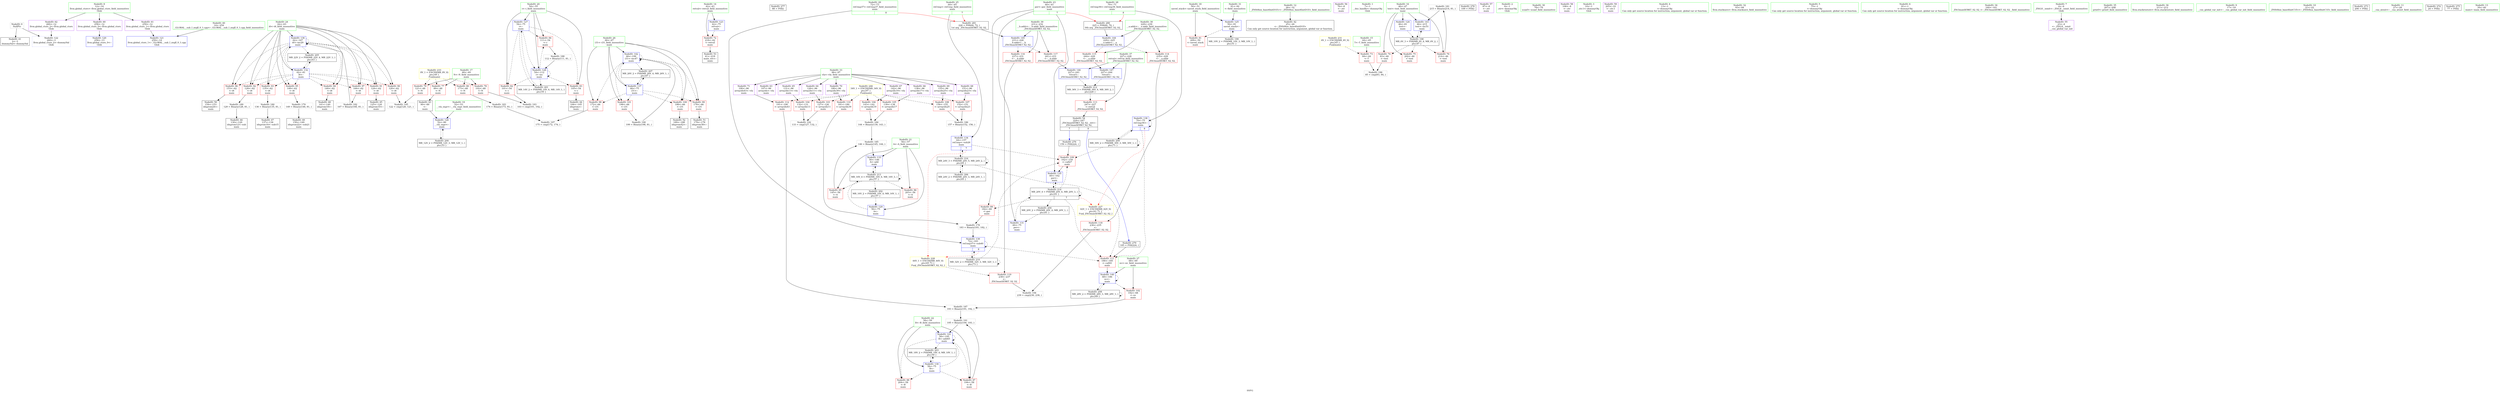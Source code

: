 digraph "SVFG" {
	label="SVFG";

	Node0x55f8cd5cf7f0 [shape=record,color=grey,label="{NodeID: 0\nNullPtr}"];
	Node0x55f8cd5cf7f0 -> Node0x55f8cd5f0d40[style=solid];
	Node0x55f8cd5cf7f0 -> Node0x55f8cd5f70a0[style=solid];
	Node0x55f8cd5fa4e0 [shape=record,color=grey,label="{NodeID: 180\n136 = Binary(135, 81, )\n}"];
	Node0x55f8cd5fa4e0 -> Node0x55f8cd5f1280[style=solid];
	Node0x55f8cd5f1420 [shape=record,color=red,label="{NodeID: 97\n166\<--62\n\<--i6\nmain\n}"];
	Node0x55f8cd5f1420 -> Node0x55f8cd5fa7e0[style=solid];
	Node0x55f8cd5ef6f0 [shape=record,color=green,label="{NodeID: 14\n42\<--43\nretval\<--retval_field_insensitive\nmain\n}"];
	Node0x55f8cd5ef6f0 -> Node0x55f8cd5f3780[style=solid];
	Node0x55f8cd5ef6f0 -> Node0x55f8cd5f71a0[style=solid];
	Node0x55f8cd61d110 [shape=record,color=black,label="{NodeID: 277\n88 = PHI()\n}"];
	Node0x55f8cd5f4ec0 [shape=record,color=grey,label="{NodeID: 194\n239 = cmp(236, 238, )\n}"];
	Node0x55f8cd5f1f80 [shape=record,color=red,label="{NodeID: 111\n186\<--185\n\<--call41\nmain\n}"];
	Node0x55f8cd5f1f80 -> Node0x55f8cd5f7f70[style=solid];
	Node0x55f8cd5f0190 [shape=record,color=green,label="{NodeID: 28\n70\<--71\nref.tmp36\<--ref.tmp36_field_insensitive\nmain\n|{|<s1>8}}"];
	Node0x55f8cd5f0190 -> Node0x55f8cd5f7dd0[style=solid];
	Node0x55f8cd5f0190:s1 -> Node0x55f8cd61d410[style=solid,color=red];
	Node0x55f8cd606d50 [shape=record,color=black,label="{NodeID: 208\nMR_28V_2 = PHI(MR_28V_3, MR_28V_1, )\npts\{69 \}\n}"];
	Node0x55f8cd606d50 -> Node0x55f8cd5f7f70[style=dashed];
	Node0x55f8cd606d50 -> Node0x55f8cd606d50[style=dashed];
	Node0x55f8cd5f7340 [shape=record,color=blue,label="{NodeID: 125\n50\<--91\nsaved_stack\<--\nmain\n}"];
	Node0x55f8cd5f7340 -> Node0x55f8cd5f3ed0[style=dashed];
	Node0x55f8cd5f7340 -> Node0x55f8cd604050[style=dashed];
	Node0x55f8cd5f0e40 [shape=record,color=black,label="{NodeID: 42\n25\<--26\n\<--_ZNSt8ios_base4InitD1Ev\nCan only get source location for instruction, argument, global var or function.}"];
	Node0x55f8cd5f7ea0 [shape=record,color=blue,label="{NodeID: 139\n72\<--183\nref.tmp37\<--sub40\nmain\n|{|<s3>8}}"];
	Node0x55f8cd5f7ea0 -> Node0x55f8cd5f1f80[style=dashed];
	Node0x55f8cd5f7ea0 -> Node0x55f8cd5f7ea0[style=dashed];
	Node0x55f8cd5f7ea0 -> Node0x55f8cd607750[style=dashed];
	Node0x55f8cd5f7ea0:s3 -> Node0x55f8cd60d330[style=dashed,color=red];
	Node0x55f8cd5f29f0 [shape=record,color=purple,label="{NodeID: 56\n76\<--8\n\<--.str\nmain\n}"];
	Node0x55f8cd5f35e0 [shape=record,color=purple,label="{NodeID: 70\n180\<--96\narrayidx39\<--vla\nmain\n}"];
	Node0x55f8cd5f35e0 -> Node0x55f8cd5f1eb0[style=solid];
	Node0x55f8cd5f4140 [shape=record,color=red,label="{NodeID: 84\n111\<--54\n\<--i\nmain\n}"];
	Node0x55f8cd5f4140 -> Node0x55f8cd5fb0e0[style=solid];
	Node0x55f8cd5de6f0 [shape=record,color=green,label="{NodeID: 1\n7\<--1\n__dso_handle\<--dummyObj\nGlob }"];
	Node0x55f8cd5fa660 [shape=record,color=grey,label="{NodeID: 181\n215 = Binary(214, 81, )\n}"];
	Node0x55f8cd5fa660 -> Node0x55f8cd5f81e0[style=solid];
	Node0x55f8cd5f14f0 [shape=record,color=red,label="{NodeID: 98\n172\<--66\n\<--i31\nmain\n}"];
	Node0x55f8cd5f14f0 -> Node0x55f8cd5f5340[style=solid];
	Node0x55f8cd5ef780 [shape=record,color=green,label="{NodeID: 15\n44\<--45\nT\<--T_field_insensitive\nmain\n}"];
	Node0x55f8cd5ef780 -> Node0x55f8cd5f3850[style=solid];
	Node0x55f8cd61d1e0 [shape=record,color=black,label="{NodeID: 278\n109 = PHI()\n}"];
	Node0x55f8cd5f5040 [shape=record,color=grey,label="{NodeID: 195\n122 = cmp(120, 121, )\n}"];
	Node0x55f8cd5f2050 [shape=record,color=red,label="{NodeID: 112\n191\<--190\n\<--arrayidx43\nmain\n}"];
	Node0x55f8cd5f2050 -> Node0x55f8cd5faf60[style=solid];
	Node0x55f8cd5f0260 [shape=record,color=green,label="{NodeID: 29\n72\<--73\nref.tmp37\<--ref.tmp37_field_insensitive\nmain\n|{|<s1>8}}"];
	Node0x55f8cd5f0260 -> Node0x55f8cd5f7ea0[style=solid];
	Node0x55f8cd5f0260:s1 -> Node0x55f8cd61d620[style=solid,color=red];
	Node0x55f8cd607250 [shape=record,color=black,label="{NodeID: 209\nMR_30V_2 = PHI(MR_30V_3, MR_30V_1, )\npts\{71 \}\n}"];
	Node0x55f8cd607250 -> Node0x55f8cd5f1de0[style=dashed];
	Node0x55f8cd607250 -> Node0x55f8cd5f7dd0[style=dashed];
	Node0x55f8cd607250 -> Node0x55f8cd607250[style=dashed];
	Node0x55f8cd5f7410 [shape=record,color=blue,label="{NodeID: 126\n52\<--90\n__vla_expr\<--\nmain\n}"];
	Node0x55f8cd5f7410 -> Node0x55f8cd604550[style=dashed];
	Node0x55f8cd5f0f40 [shape=record,color=black,label="{NodeID: 43\n90\<--89\n\<--\nmain\n}"];
	Node0x55f8cd5f0f40 -> Node0x55f8cd5f7410[style=solid];
	Node0x55f8cd5f7f70 [shape=record,color=blue,label="{NodeID: 140\n68\<--186\nnv\<--\nmain\n}"];
	Node0x55f8cd5f7f70 -> Node0x55f8cd5f1830[style=dashed];
	Node0x55f8cd5f7f70 -> Node0x55f8cd5f7f70[style=dashed];
	Node0x55f8cd5f7f70 -> Node0x55f8cd606d50[style=dashed];
	Node0x55f8cd5f2ac0 [shape=record,color=purple,label="{NodeID: 57\n87\<--8\n\<--.str\nmain\n}"];
	Node0x55f8cd5f36b0 [shape=record,color=purple,label="{NodeID: 71\n190\<--96\narrayidx43\<--vla\nmain\n}"];
	Node0x55f8cd5f36b0 -> Node0x55f8cd5f2050[style=solid];
	Node0x55f8cd5f4210 [shape=record,color=red,label="{NodeID: 85\n145\<--56\n\<--A\nmain\n}"];
	Node0x55f8cd5f4210 -> Node0x55f8cd5fac60[style=solid];
	Node0x55f8cd5de780 [shape=record,color=green,label="{NodeID: 2\n8\<--1\n.str\<--dummyObj\nGlob }"];
	Node0x55f8cd5fa7e0 [shape=record,color=grey,label="{NodeID: 182\n167 = Binary(166, 81, )\n}"];
	Node0x55f8cd5fa7e0 -> Node0x55f8cd5f7c30[style=solid];
	Node0x55f8cd5f15c0 [shape=record,color=red,label="{NodeID: 99\n178\<--66\n\<--i31\nmain\n}"];
	Node0x55f8cd5f15c0 -> Node0x55f8cd5f25e0[style=solid];
	Node0x55f8cd5ef810 [shape=record,color=green,label="{NodeID: 16\n46\<--47\ntest\<--test_field_insensitive\nmain\n}"];
	Node0x55f8cd5ef810 -> Node0x55f8cd5f3920[style=solid];
	Node0x55f8cd5ef810 -> Node0x55f8cd5f39f0[style=solid];
	Node0x55f8cd5ef810 -> Node0x55f8cd5f3ac0[style=solid];
	Node0x55f8cd5ef810 -> Node0x55f8cd5f7270[style=solid];
	Node0x55f8cd5ef810 -> Node0x55f8cd5f81e0[style=solid];
	Node0x55f8cd61d2b0 [shape=record,color=black,label="{NodeID: 279\n185 = PHI(224, )\n}"];
	Node0x55f8cd61d2b0 -> Node0x55f8cd5f1f80[style=solid];
	Node0x55f8cd5f51c0 [shape=record,color=grey,label="{NodeID: 196\n85 = cmp(83, 84, )\n}"];
	Node0x55f8cd5f2120 [shape=record,color=red,label="{NodeID: 113\n247\<--227\n\<--retval\n_ZSt3maxIiERKT_S2_S2_\n}"];
	Node0x55f8cd5f2120 -> Node0x55f8cd5f2850[style=solid];
	Node0x55f8cd5f0330 [shape=record,color=green,label="{NodeID: 30\n78\<--79\nscanf\<--scanf_field_insensitive\n}"];
	Node0x55f8cd607750 [shape=record,color=black,label="{NodeID: 210\nMR_32V_2 = PHI(MR_32V_3, MR_32V_1, )\npts\{73 \}\n}"];
	Node0x55f8cd607750 -> Node0x55f8cd5f1de0[style=dashed];
	Node0x55f8cd607750 -> Node0x55f8cd5f7ea0[style=dashed];
	Node0x55f8cd607750 -> Node0x55f8cd607750[style=dashed];
	Node0x55f8cd5f74e0 [shape=record,color=blue,label="{NodeID: 127\n54\<--75\ni\<--\nmain\n}"];
	Node0x55f8cd5f74e0 -> Node0x55f8cd5f3fa0[style=dashed];
	Node0x55f8cd5f74e0 -> Node0x55f8cd5f4070[style=dashed];
	Node0x55f8cd5f74e0 -> Node0x55f8cd5f4140[style=dashed];
	Node0x55f8cd5f74e0 -> Node0x55f8cd5f75b0[style=dashed];
	Node0x55f8cd5f74e0 -> Node0x55f8cd604a50[style=dashed];
	Node0x55f8cd5f1010 [shape=record,color=black,label="{NodeID: 44\n106\<--105\nidxprom\<--\nmain\n}"];
	Node0x55f8cd5f8040 [shape=record,color=blue,label="{NodeID: 141\n58\<--195\nB\<--add45\nmain\n}"];
	Node0x55f8cd5f8040 -> Node0x55f8cd5f43b0[style=dashed];
	Node0x55f8cd5f8040 -> Node0x55f8cd5f4480[style=dashed];
	Node0x55f8cd5f8040 -> Node0x55f8cd5f8040[style=dashed];
	Node0x55f8cd5f8040 -> Node0x55f8cd605450[style=dashed];
	Node0x55f8cd5f2b90 [shape=record,color=purple,label="{NodeID: 58\n108\<--8\n\<--.str\nmain\n}"];
	Node0x55f8cd5f3780 [shape=record,color=red,label="{NodeID: 72\n218\<--42\n\<--retval\nmain\n}"];
	Node0x55f8cd5f3780 -> Node0x55f8cd5f2780[style=solid];
	Node0x55f8cd5f42e0 [shape=record,color=red,label="{NodeID: 86\n203\<--56\n\<--A\nmain\n}"];
	Node0x55f8cd5de810 [shape=record,color=green,label="{NodeID: 3\n10\<--1\n.str.1\<--dummyObj\nGlob }"];
	Node0x55f8cd5fa960 [shape=record,color=grey,label="{NodeID: 183\n174 = Binary(173, 81, )\n}"];
	Node0x55f8cd5fa960 -> Node0x55f8cd5f5340[style=solid];
	Node0x55f8cd5f1690 [shape=record,color=red,label="{NodeID: 100\n188\<--66\n\<--i31\nmain\n}"];
	Node0x55f8cd5f1690 -> Node0x55f8cd5f26b0[style=solid];
	Node0x55f8cd5ef8a0 [shape=record,color=green,label="{NodeID: 17\n48\<--49\nN\<--N_field_insensitive\nmain\n}"];
	Node0x55f8cd5ef8a0 -> Node0x55f8cd5f3b90[style=solid];
	Node0x55f8cd5ef8a0 -> Node0x55f8cd5f3c60[style=solid];
	Node0x55f8cd5ef8a0 -> Node0x55f8cd5f3d30[style=solid];
	Node0x55f8cd5ef8a0 -> Node0x55f8cd5f3e00[style=solid];
	Node0x55f8cd61d410 [shape=record,color=black,label="{NodeID: 280\n225 = PHI(60, 70, )\n0th arg _ZSt3maxIiERKT_S2_S2_ }"];
	Node0x55f8cd61d410 -> Node0x55f8cd5f82b0[style=solid];
	Node0x55f8cd5f5340 [shape=record,color=grey,label="{NodeID: 197\n175 = cmp(172, 174, )\n}"];
	Node0x55f8cd5f21f0 [shape=record,color=red,label="{NodeID: 114\n235\<--229\n\<--__a.addr\n_ZSt3maxIiERKT_S2_S2_\n}"];
	Node0x55f8cd5f21f0 -> Node0x55f8cd5f6d00[style=solid];
	Node0x55f8cd5f0430 [shape=record,color=green,label="{NodeID: 31\n91\<--92\n\<--field_insensitive\nmain\n}"];
	Node0x55f8cd5f0430 -> Node0x55f8cd5f7340[style=solid];
	Node0x55f8cd5f75b0 [shape=record,color=blue,label="{NodeID: 128\n54\<--112\ni\<--inc\nmain\n}"];
	Node0x55f8cd5f75b0 -> Node0x55f8cd5f3fa0[style=dashed];
	Node0x55f8cd5f75b0 -> Node0x55f8cd5f4070[style=dashed];
	Node0x55f8cd5f75b0 -> Node0x55f8cd5f4140[style=dashed];
	Node0x55f8cd5f75b0 -> Node0x55f8cd5f75b0[style=dashed];
	Node0x55f8cd5f75b0 -> Node0x55f8cd604a50[style=dashed];
	Node0x55f8cd5f10e0 [shape=record,color=black,label="{NodeID: 45\n125\<--124\nidxprom10\<--\nmain\n}"];
	Node0x55f8cd5f8110 [shape=record,color=blue,label="{NodeID: 142\n66\<--199\ni31\<--inc47\nmain\n}"];
	Node0x55f8cd5f8110 -> Node0x55f8cd5f14f0[style=dashed];
	Node0x55f8cd5f8110 -> Node0x55f8cd5f15c0[style=dashed];
	Node0x55f8cd5f8110 -> Node0x55f8cd5f1690[style=dashed];
	Node0x55f8cd5f8110 -> Node0x55f8cd5f1760[style=dashed];
	Node0x55f8cd5f8110 -> Node0x55f8cd5f8110[style=dashed];
	Node0x55f8cd5f8110 -> Node0x55f8cd606850[style=dashed];
	Node0x55f8cd5f2c60 [shape=record,color=purple,label="{NodeID: 59\n205\<--10\n\<--.str.1\nmain\n}"];
	Node0x55f8cd5f3850 [shape=record,color=red,label="{NodeID: 73\n84\<--44\n\<--T\nmain\n}"];
	Node0x55f8cd5f3850 -> Node0x55f8cd5f51c0[style=solid];
	Node0x55f8cd5f43b0 [shape=record,color=red,label="{NodeID: 87\n194\<--58\n\<--B\nmain\n}"];
	Node0x55f8cd5f43b0 -> Node0x55f8cd5fb560[style=solid];
	Node0x55f8cd5df0a0 [shape=record,color=green,label="{NodeID: 4\n13\<--1\n\<--dummyObj\nCan only get source location for instruction, argument, global var or function.}"];
	Node0x55f8cd5faae0 [shape=record,color=grey,label="{NodeID: 184\n144 = Binary(139, 143, )\n}"];
	Node0x55f8cd5faae0 -> Node0x55f8cd5fac60[style=solid];
	Node0x55f8cd5f1760 [shape=record,color=red,label="{NodeID: 101\n198\<--66\n\<--i31\nmain\n}"];
	Node0x55f8cd5f1760 -> Node0x55f8cd5fb3e0[style=solid];
	Node0x55f8cd5ef970 [shape=record,color=green,label="{NodeID: 18\n50\<--51\nsaved_stack\<--saved_stack_field_insensitive\nmain\n}"];
	Node0x55f8cd5ef970 -> Node0x55f8cd5f3ed0[style=solid];
	Node0x55f8cd5ef970 -> Node0x55f8cd5f7340[style=solid];
	Node0x55f8cd61d620 [shape=record,color=black,label="{NodeID: 281\n226 = PHI(64, 72, )\n1st arg _ZSt3maxIiERKT_S2_S2_ }"];
	Node0x55f8cd61d620 -> Node0x55f8cd5f8380[style=solid];
	Node0x55f8cd603b50 [shape=record,color=black,label="{NodeID: 198\nMR_6V_3 = PHI(MR_6V_4, MR_6V_2, )\npts\{47 \}\n}"];
	Node0x55f8cd603b50 -> Node0x55f8cd5f3920[style=dashed];
	Node0x55f8cd603b50 -> Node0x55f8cd5f39f0[style=dashed];
	Node0x55f8cd603b50 -> Node0x55f8cd5f3ac0[style=dashed];
	Node0x55f8cd603b50 -> Node0x55f8cd5f81e0[style=dashed];
	Node0x55f8cd5f22c0 [shape=record,color=red,label="{NodeID: 115\n244\<--229\n\<--__a.addr\n_ZSt3maxIiERKT_S2_S2_\n}"];
	Node0x55f8cd5f22c0 -> Node0x55f8cd5f8520[style=solid];
	Node0x55f8cd5f0500 [shape=record,color=green,label="{NodeID: 32\n93\<--94\nllvm.stacksave\<--llvm.stacksave_field_insensitive\n}"];
	Node0x55f8cd608150 [shape=record,color=black,label="{NodeID: 212\nMR_36V_3 = PHI(MR_36V_4, MR_36V_2, )\npts\{228 \}\n}"];
	Node0x55f8cd608150 -> Node0x55f8cd5f2120[style=dashed];
	Node0x55f8cd5f7680 [shape=record,color=blue,label="{NodeID: 129\n56\<--75\nA\<--\nmain\n}"];
	Node0x55f8cd5f7680 -> Node0x55f8cd608650[style=dashed];
	Node0x55f8cd5f11b0 [shape=record,color=black,label="{NodeID: 46\n130\<--129\nidxprom12\<--sub\nmain\n}"];
	Node0x55f8cd5f81e0 [shape=record,color=blue,label="{NodeID: 143\n46\<--215\ntest\<--inc51\nmain\n}"];
	Node0x55f8cd5f81e0 -> Node0x55f8cd603b50[style=dashed];
	Node0x55f8cd5f2d30 [shape=record,color=purple,label="{NodeID: 60\n258\<--12\nllvm.global_ctors_0\<--llvm.global_ctors\nGlob }"];
	Node0x55f8cd5f2d30 -> Node0x55f8cd5f6ea0[style=solid];
	Node0x55f8cd5f3920 [shape=record,color=red,label="{NodeID: 74\n83\<--46\n\<--test\nmain\n}"];
	Node0x55f8cd5f3920 -> Node0x55f8cd5f51c0[style=solid];
	Node0x55f8cd5f4480 [shape=record,color=red,label="{NodeID: 88\n204\<--58\n\<--B\nmain\n}"];
	Node0x55f8cd5df130 [shape=record,color=green,label="{NodeID: 5\n75\<--1\n\<--dummyObj\nCan only get source location for instruction, argument, global var or function.}"];
	Node0x55f8cd5fac60 [shape=record,color=grey,label="{NodeID: 185\n146 = Binary(145, 144, )\n}"];
	Node0x55f8cd5fac60 -> Node0x55f8cd5f79c0[style=solid];
	Node0x55f8cd5f1830 [shape=record,color=red,label="{NodeID: 102\n192\<--68\n\<--nv\nmain\n}"];
	Node0x55f8cd5f1830 -> Node0x55f8cd5faf60[style=solid];
	Node0x55f8cd5efa40 [shape=record,color=green,label="{NodeID: 19\n52\<--53\n__vla_expr\<--__vla_expr_field_insensitive\nmain\n}"];
	Node0x55f8cd5efa40 -> Node0x55f8cd5f7410[style=solid];
	Node0x55f8cd604050 [shape=record,color=black,label="{NodeID: 199\nMR_10V_2 = PHI(MR_10V_3, MR_10V_1, )\npts\{51 \}\n}"];
	Node0x55f8cd604050 -> Node0x55f8cd5f7340[style=dashed];
	Node0x55f8cd5f6b60 [shape=record,color=red,label="{NodeID: 116\n237\<--231\n\<--__b.addr\n_ZSt3maxIiERKT_S2_S2_\n}"];
	Node0x55f8cd5f6b60 -> Node0x55f8cd5f6dd0[style=solid];
	Node0x55f8cd5f0600 [shape=record,color=green,label="{NodeID: 33\n96\<--97\nvla\<--vla_field_insensitive\nmain\n}"];
	Node0x55f8cd5f0600 -> Node0x55f8cd5f3030[style=solid];
	Node0x55f8cd5f0600 -> Node0x55f8cd5f3100[style=solid];
	Node0x55f8cd5f0600 -> Node0x55f8cd5f31d0[style=solid];
	Node0x55f8cd5f0600 -> Node0x55f8cd5f32a0[style=solid];
	Node0x55f8cd5f0600 -> Node0x55f8cd5f3370[style=solid];
	Node0x55f8cd5f0600 -> Node0x55f8cd5f3440[style=solid];
	Node0x55f8cd5f0600 -> Node0x55f8cd5f3510[style=solid];
	Node0x55f8cd5f0600 -> Node0x55f8cd5f35e0[style=solid];
	Node0x55f8cd5f0600 -> Node0x55f8cd5f36b0[style=solid];
	Node0x55f8cd608650 [shape=record,color=black,label="{NodeID: 213\nMR_16V_4 = PHI(MR_16V_6, MR_16V_3, )\npts\{57 \}\n}"];
	Node0x55f8cd608650 -> Node0x55f8cd5f4210[style=dashed];
	Node0x55f8cd608650 -> Node0x55f8cd5f42e0[style=dashed];
	Node0x55f8cd608650 -> Node0x55f8cd5f79c0[style=dashed];
	Node0x55f8cd608650 -> Node0x55f8cd604f50[style=dashed];
	Node0x55f8cd608650 -> Node0x55f8cd608650[style=dashed];
	Node0x55f8cd5f7750 [shape=record,color=blue,label="{NodeID: 130\n58\<--75\nB\<--\nmain\n}"];
	Node0x55f8cd5f7750 -> Node0x55f8cd5f43b0[style=dashed];
	Node0x55f8cd5f7750 -> Node0x55f8cd5f4480[style=dashed];
	Node0x55f8cd5f7750 -> Node0x55f8cd5f8040[style=dashed];
	Node0x55f8cd5f7750 -> Node0x55f8cd605450[style=dashed];
	Node0x55f8cd5f1280 [shape=record,color=black,label="{NodeID: 47\n137\<--136\nidxprom16\<--sub15\nmain\n}"];
	Node0x55f8cd60d250 [shape=record,color=yellow,style=double,label="{NodeID: 227\n42V_1 = ENCHI(MR_42V_0)\npts\{61 71 \}\nFun[_ZSt3maxIiERKT_S2_S2_]}"];
	Node0x55f8cd60d250 -> Node0x55f8cd5f6d00[style=dashed];
	Node0x55f8cd5f82b0 [shape=record,color=blue,label="{NodeID: 144\n229\<--225\n__a.addr\<--__a\n_ZSt3maxIiERKT_S2_S2_\n}"];
	Node0x55f8cd5f82b0 -> Node0x55f8cd5f21f0[style=dashed];
	Node0x55f8cd5f82b0 -> Node0x55f8cd5f22c0[style=dashed];
	Node0x55f8cd5f2e30 [shape=record,color=purple,label="{NodeID: 61\n259\<--12\nllvm.global_ctors_1\<--llvm.global_ctors\nGlob }"];
	Node0x55f8cd5f2e30 -> Node0x55f8cd5f6fa0[style=solid];
	Node0x55f8cd5f39f0 [shape=record,color=red,label="{NodeID: 75\n202\<--46\n\<--test\nmain\n}"];
	Node0x55f8cd5f4550 [shape=record,color=red,label="{NodeID: 89\n182\<--60\n\<--per\nmain\n}"];
	Node0x55f8cd5f4550 -> Node0x55f8cd5fa1e0[style=solid];
	Node0x55f8cd5df1c0 [shape=record,color=green,label="{NodeID: 6\n81\<--1\n\<--dummyObj\nCan only get source location for instruction, argument, global var or function.}"];
	Node0x55f8cd5fade0 [shape=record,color=grey,label="{NodeID: 186\n157 = Binary(152, 156, )\n}"];
	Node0x55f8cd5fade0 -> Node0x55f8cd5f7a90[style=solid];
	Node0x55f8cd5f1900 [shape=record,color=red,label="{NodeID: 103\n127\<--126\n\<--arrayidx11\nmain\n}"];
	Node0x55f8cd5f1900 -> Node0x55f8cd5f4bc0[style=solid];
	Node0x55f8cd5efb10 [shape=record,color=green,label="{NodeID: 20\n54\<--55\ni\<--i_field_insensitive\nmain\n}"];
	Node0x55f8cd5efb10 -> Node0x55f8cd5f3fa0[style=solid];
	Node0x55f8cd5efb10 -> Node0x55f8cd5f4070[style=solid];
	Node0x55f8cd5efb10 -> Node0x55f8cd5f4140[style=solid];
	Node0x55f8cd5efb10 -> Node0x55f8cd5f74e0[style=solid];
	Node0x55f8cd5efb10 -> Node0x55f8cd5f75b0[style=solid];
	Node0x55f8cd604550 [shape=record,color=black,label="{NodeID: 200\nMR_12V_2 = PHI(MR_12V_3, MR_12V_1, )\npts\{53 \}\n}"];
	Node0x55f8cd604550 -> Node0x55f8cd5f7410[style=dashed];
	Node0x55f8cd5f6c30 [shape=record,color=red,label="{NodeID: 117\n241\<--231\n\<--__b.addr\n_ZSt3maxIiERKT_S2_S2_\n}"];
	Node0x55f8cd5f6c30 -> Node0x55f8cd5f8450[style=solid];
	Node0x55f8cd5f06d0 [shape=record,color=green,label="{NodeID: 34\n160\<--161\n_ZSt3maxIiERKT_S2_S2_\<--_ZSt3maxIiERKT_S2_S2__field_insensitive\n}"];
	Node0x55f8cd608b50 [shape=record,color=black,label="{NodeID: 214\nMR_20V_4 = PHI(MR_20V_6, MR_20V_3, )\npts\{61 \}\n|{|<s6>7}}"];
	Node0x55f8cd608b50 -> Node0x55f8cd5f4550[style=dashed];
	Node0x55f8cd608b50 -> Node0x55f8cd5f1de0[style=dashed];
	Node0x55f8cd608b50 -> Node0x55f8cd5f1f80[style=dashed];
	Node0x55f8cd608b50 -> Node0x55f8cd5f7b60[style=dashed];
	Node0x55f8cd608b50 -> Node0x55f8cd605950[style=dashed];
	Node0x55f8cd608b50 -> Node0x55f8cd608b50[style=dashed];
	Node0x55f8cd608b50:s6 -> Node0x55f8cd60d250[style=dashed,color=red];
	Node0x55f8cd5f7820 [shape=record,color=blue,label="{NodeID: 131\n60\<--75\nper\<--\nmain\n}"];
	Node0x55f8cd5f7820 -> Node0x55f8cd608b50[style=dashed];
	Node0x55f8cd5f2370 [shape=record,color=black,label="{NodeID: 48\n141\<--140\nidxprom18\<--\nmain\n}"];
	Node0x55f8cd60d330 [shape=record,color=yellow,style=double,label="{NodeID: 228\n44V_1 = ENCHI(MR_44V_0)\npts\{65 73 \}\nFun[_ZSt3maxIiERKT_S2_S2_]}"];
	Node0x55f8cd60d330 -> Node0x55f8cd5f6dd0[style=dashed];
	Node0x55f8cd5f8380 [shape=record,color=blue,label="{NodeID: 145\n231\<--226\n__b.addr\<--__b\n_ZSt3maxIiERKT_S2_S2_\n}"];
	Node0x55f8cd5f8380 -> Node0x55f8cd5f6b60[style=dashed];
	Node0x55f8cd5f8380 -> Node0x55f8cd5f6c30[style=dashed];
	Node0x55f8cd5f2f30 [shape=record,color=purple,label="{NodeID: 62\n260\<--12\nllvm.global_ctors_2\<--llvm.global_ctors\nGlob }"];
	Node0x55f8cd5f2f30 -> Node0x55f8cd5f70a0[style=solid];
	Node0x55f8cd5f3ac0 [shape=record,color=red,label="{NodeID: 76\n214\<--46\n\<--test\nmain\n}"];
	Node0x55f8cd5f3ac0 -> Node0x55f8cd5fa660[style=solid];
	Node0x55f8cd5f4620 [shape=record,color=red,label="{NodeID: 90\n120\<--62\n\<--i6\nmain\n}"];
	Node0x55f8cd5f4620 -> Node0x55f8cd5f5040[style=solid];
	Node0x55f8cd5df250 [shape=record,color=green,label="{NodeID: 7\n4\<--6\n_ZStL8__ioinit\<--_ZStL8__ioinit_field_insensitive\nGlob }"];
	Node0x55f8cd5df250 -> Node0x55f8cd5f2920[style=solid];
	Node0x55f8cd5faf60 [shape=record,color=grey,label="{NodeID: 187\n193 = Binary(191, 192, )\n}"];
	Node0x55f8cd5faf60 -> Node0x55f8cd5fb560[style=solid];
	Node0x55f8cd5f19d0 [shape=record,color=red,label="{NodeID: 104\n132\<--131\n\<--arrayidx13\nmain\n}"];
	Node0x55f8cd5f19d0 -> Node0x55f8cd5f4bc0[style=solid];
	Node0x55f8cd5efbe0 [shape=record,color=green,label="{NodeID: 21\n56\<--57\nA\<--A_field_insensitive\nmain\n}"];
	Node0x55f8cd5efbe0 -> Node0x55f8cd5f4210[style=solid];
	Node0x55f8cd5efbe0 -> Node0x55f8cd5f42e0[style=solid];
	Node0x55f8cd5efbe0 -> Node0x55f8cd5f7680[style=solid];
	Node0x55f8cd5efbe0 -> Node0x55f8cd5f79c0[style=solid];
	Node0x55f8cd604a50 [shape=record,color=black,label="{NodeID: 201\nMR_14V_2 = PHI(MR_14V_4, MR_14V_1, )\npts\{55 \}\n}"];
	Node0x55f8cd604a50 -> Node0x55f8cd5f74e0[style=dashed];
	Node0x55f8cd5f6d00 [shape=record,color=red,label="{NodeID: 118\n236\<--235\n\<--\n_ZSt3maxIiERKT_S2_S2_\n}"];
	Node0x55f8cd5f6d00 -> Node0x55f8cd5f4ec0[style=solid];
	Node0x55f8cd5f07d0 [shape=record,color=green,label="{NodeID: 35\n207\<--208\nprintf\<--printf_field_insensitive\n}"];
	Node0x55f8cd5f78f0 [shape=record,color=blue,label="{NodeID: 132\n62\<--81\ni6\<--\nmain\n}"];
	Node0x55f8cd5f78f0 -> Node0x55f8cd5f4620[style=dashed];
	Node0x55f8cd5f78f0 -> Node0x55f8cd5f46f0[style=dashed];
	Node0x55f8cd5f78f0 -> Node0x55f8cd5f47c0[style=dashed];
	Node0x55f8cd5f78f0 -> Node0x55f8cd5f4890[style=dashed];
	Node0x55f8cd5f78f0 -> Node0x55f8cd5f4960[style=dashed];
	Node0x55f8cd5f78f0 -> Node0x55f8cd5f4a30[style=dashed];
	Node0x55f8cd5f78f0 -> Node0x55f8cd5f1350[style=dashed];
	Node0x55f8cd5f78f0 -> Node0x55f8cd5f1420[style=dashed];
	Node0x55f8cd5f78f0 -> Node0x55f8cd5f7c30[style=dashed];
	Node0x55f8cd5f78f0 -> Node0x55f8cd605e50[style=dashed];
	Node0x55f8cd5f2440 [shape=record,color=black,label="{NodeID: 49\n150\<--149\nidxprom22\<--sub21\nmain\n}"];
	Node0x55f8cd5f8450 [shape=record,color=blue,label="{NodeID: 146\n227\<--241\nretval\<--\n_ZSt3maxIiERKT_S2_S2_\n}"];
	Node0x55f8cd5f8450 -> Node0x55f8cd608150[style=dashed];
	Node0x55f8cd5f3030 [shape=record,color=purple,label="{NodeID: 63\n107\<--96\narrayidx\<--vla\nmain\n}"];
	Node0x55f8cd5f3b90 [shape=record,color=red,label="{NodeID: 77\n89\<--48\n\<--N\nmain\n}"];
	Node0x55f8cd5f3b90 -> Node0x55f8cd5f0f40[style=solid];
	Node0x55f8cd5f46f0 [shape=record,color=red,label="{NodeID: 91\n124\<--62\n\<--i6\nmain\n}"];
	Node0x55f8cd5f46f0 -> Node0x55f8cd5f10e0[style=solid];
	Node0x55f8cd5df2e0 [shape=record,color=green,label="{NodeID: 8\n12\<--16\nllvm.global_ctors\<--llvm.global_ctors_field_insensitive\nGlob }"];
	Node0x55f8cd5df2e0 -> Node0x55f8cd5f2d30[style=solid];
	Node0x55f8cd5df2e0 -> Node0x55f8cd5f2e30[style=solid];
	Node0x55f8cd5df2e0 -> Node0x55f8cd5f2f30[style=solid];
	Node0x55f8cd5fb0e0 [shape=record,color=grey,label="{NodeID: 188\n112 = Binary(111, 81, )\n}"];
	Node0x55f8cd5fb0e0 -> Node0x55f8cd5f75b0[style=solid];
	Node0x55f8cd5f1aa0 [shape=record,color=red,label="{NodeID: 105\n139\<--138\n\<--arrayidx17\nmain\n}"];
	Node0x55f8cd5f1aa0 -> Node0x55f8cd5faae0[style=solid];
	Node0x55f8cd5efcb0 [shape=record,color=green,label="{NodeID: 22\n58\<--59\nB\<--B_field_insensitive\nmain\n}"];
	Node0x55f8cd5efcb0 -> Node0x55f8cd5f43b0[style=solid];
	Node0x55f8cd5efcb0 -> Node0x55f8cd5f4480[style=solid];
	Node0x55f8cd5efcb0 -> Node0x55f8cd5f7750[style=solid];
	Node0x55f8cd5efcb0 -> Node0x55f8cd5f8040[style=solid];
	Node0x55f8cd604f50 [shape=record,color=black,label="{NodeID: 202\nMR_16V_2 = PHI(MR_16V_4, MR_16V_1, )\npts\{57 \}\n}"];
	Node0x55f8cd604f50 -> Node0x55f8cd5f7680[style=dashed];
	Node0x55f8cd5f6dd0 [shape=record,color=red,label="{NodeID: 119\n238\<--237\n\<--\n_ZSt3maxIiERKT_S2_S2_\n}"];
	Node0x55f8cd5f6dd0 -> Node0x55f8cd5f4ec0[style=solid];
	Node0x55f8cd5f08d0 [shape=record,color=green,label="{NodeID: 36\n211\<--212\nllvm.stackrestore\<--llvm.stackrestore_field_insensitive\n}"];
	Node0x55f8cd609550 [shape=record,color=black,label="{NodeID: 216\nMR_24V_3 = PHI(MR_24V_5, MR_24V_2, )\npts\{65 \}\n}"];
	Node0x55f8cd609550 -> Node0x55f8cd5f1f80[style=dashed];
	Node0x55f8cd609550 -> Node0x55f8cd5f7a90[style=dashed];
	Node0x55f8cd609550 -> Node0x55f8cd606350[style=dashed];
	Node0x55f8cd609550 -> Node0x55f8cd609550[style=dashed];
	Node0x55f8cd5f79c0 [shape=record,color=blue,label="{NodeID: 133\n56\<--146\nA\<--add\nmain\n}"];
	Node0x55f8cd5f79c0 -> Node0x55f8cd608650[style=dashed];
	Node0x55f8cd5f2510 [shape=record,color=black,label="{NodeID: 50\n154\<--153\nidxprom24\<--\nmain\n}"];
	Node0x55f8cd5f8520 [shape=record,color=blue,label="{NodeID: 147\n227\<--244\nretval\<--\n_ZSt3maxIiERKT_S2_S2_\n}"];
	Node0x55f8cd5f8520 -> Node0x55f8cd608150[style=dashed];
	Node0x55f8cd5f3100 [shape=record,color=purple,label="{NodeID: 64\n126\<--96\narrayidx11\<--vla\nmain\n}"];
	Node0x55f8cd5f3100 -> Node0x55f8cd5f1900[style=solid];
	Node0x55f8cd5f3c60 [shape=record,color=red,label="{NodeID: 78\n102\<--48\n\<--N\nmain\n}"];
	Node0x55f8cd5f3c60 -> Node0x55f8cd5f4d40[style=solid];
	Node0x55f8cd5f47c0 [shape=record,color=red,label="{NodeID: 92\n128\<--62\n\<--i6\nmain\n}"];
	Node0x55f8cd5f47c0 -> Node0x55f8cd5fb260[style=solid];
	Node0x55f8cd5df370 [shape=record,color=green,label="{NodeID: 9\n17\<--18\n__cxx_global_var_init\<--__cxx_global_var_init_field_insensitive\n}"];
	Node0x55f8cd5fb260 [shape=record,color=grey,label="{NodeID: 189\n129 = Binary(128, 81, )\n}"];
	Node0x55f8cd5fb260 -> Node0x55f8cd5f11b0[style=solid];
	Node0x55f8cd5f1b70 [shape=record,color=red,label="{NodeID: 106\n143\<--142\n\<--arrayidx19\nmain\n}"];
	Node0x55f8cd5f1b70 -> Node0x55f8cd5faae0[style=solid];
	Node0x55f8cd5efd80 [shape=record,color=green,label="{NodeID: 23\n60\<--61\nper\<--per_field_insensitive\nmain\n|{|<s3>7}}"];
	Node0x55f8cd5efd80 -> Node0x55f8cd5f4550[style=solid];
	Node0x55f8cd5efd80 -> Node0x55f8cd5f7820[style=solid];
	Node0x55f8cd5efd80 -> Node0x55f8cd5f7b60[style=solid];
	Node0x55f8cd5efd80:s3 -> Node0x55f8cd61d410[style=solid,color=red];
	Node0x55f8cd605450 [shape=record,color=black,label="{NodeID: 203\nMR_18V_2 = PHI(MR_18V_4, MR_18V_1, )\npts\{59 \}\n}"];
	Node0x55f8cd605450 -> Node0x55f8cd5f7750[style=dashed];
	Node0x55f8cd5f6ea0 [shape=record,color=blue,label="{NodeID: 120\n258\<--13\nllvm.global_ctors_0\<--\nGlob }"];
	Node0x55f8cd5f09d0 [shape=record,color=green,label="{NodeID: 37\n227\<--228\nretval\<--retval_field_insensitive\n_ZSt3maxIiERKT_S2_S2_\n}"];
	Node0x55f8cd5f09d0 -> Node0x55f8cd5f2120[style=solid];
	Node0x55f8cd5f09d0 -> Node0x55f8cd5f8450[style=solid];
	Node0x55f8cd5f09d0 -> Node0x55f8cd5f8520[style=solid];
	Node0x55f8cd5f7a90 [shape=record,color=blue,label="{NodeID: 134\n64\<--157\nref.tmp\<--sub26\nmain\n|{|<s2>7}}"];
	Node0x55f8cd5f7a90 -> Node0x55f8cd5f1de0[style=dashed];
	Node0x55f8cd5f7a90 -> Node0x55f8cd609550[style=dashed];
	Node0x55f8cd5f7a90:s2 -> Node0x55f8cd60d330[style=dashed,color=red];
	Node0x55f8cd5f25e0 [shape=record,color=black,label="{NodeID: 51\n179\<--178\nidxprom38\<--\nmain\n}"];
	Node0x55f8cd60d600 [shape=record,color=yellow,style=double,label="{NodeID: 231\n4V_1 = ENCHI(MR_4V_0)\npts\{45 \}\nFun[main]}"];
	Node0x55f8cd60d600 -> Node0x55f8cd5f3850[style=dashed];
	Node0x55f8cd5f31d0 [shape=record,color=purple,label="{NodeID: 65\n131\<--96\narrayidx13\<--vla\nmain\n}"];
	Node0x55f8cd5f31d0 -> Node0x55f8cd5f19d0[style=solid];
	Node0x55f8cd5f3d30 [shape=record,color=red,label="{NodeID: 79\n121\<--48\n\<--N\nmain\n}"];
	Node0x55f8cd5f3d30 -> Node0x55f8cd5f5040[style=solid];
	Node0x55f8cd5f4890 [shape=record,color=red,label="{NodeID: 93\n135\<--62\n\<--i6\nmain\n}"];
	Node0x55f8cd5f4890 -> Node0x55f8cd5fa4e0[style=solid];
	Node0x55f8cd5df400 [shape=record,color=green,label="{NodeID: 10\n21\<--22\n_ZNSt8ios_base4InitC1Ev\<--_ZNSt8ios_base4InitC1Ev_field_insensitive\n}"];
	Node0x55f8cd61caa0 [shape=record,color=black,label="{NodeID: 273\n206 = PHI()\n}"];
	Node0x55f8cd5fb3e0 [shape=record,color=grey,label="{NodeID: 190\n199 = Binary(198, 81, )\n}"];
	Node0x55f8cd5fb3e0 -> Node0x55f8cd5f8110[style=solid];
	Node0x55f8cd5f1c40 [shape=record,color=red,label="{NodeID: 107\n152\<--151\n\<--arrayidx23\nmain\n}"];
	Node0x55f8cd5f1c40 -> Node0x55f8cd5fade0[style=solid];
	Node0x55f8cd5efe50 [shape=record,color=green,label="{NodeID: 24\n62\<--63\ni6\<--i6_field_insensitive\nmain\n}"];
	Node0x55f8cd5efe50 -> Node0x55f8cd5f4620[style=solid];
	Node0x55f8cd5efe50 -> Node0x55f8cd5f46f0[style=solid];
	Node0x55f8cd5efe50 -> Node0x55f8cd5f47c0[style=solid];
	Node0x55f8cd5efe50 -> Node0x55f8cd5f4890[style=solid];
	Node0x55f8cd5efe50 -> Node0x55f8cd5f4960[style=solid];
	Node0x55f8cd5efe50 -> Node0x55f8cd5f4a30[style=solid];
	Node0x55f8cd5efe50 -> Node0x55f8cd5f1350[style=solid];
	Node0x55f8cd5efe50 -> Node0x55f8cd5f1420[style=solid];
	Node0x55f8cd5efe50 -> Node0x55f8cd5f78f0[style=solid];
	Node0x55f8cd5efe50 -> Node0x55f8cd5f7c30[style=solid];
	Node0x55f8cd605950 [shape=record,color=black,label="{NodeID: 204\nMR_20V_2 = PHI(MR_20V_4, MR_20V_1, )\npts\{61 \}\n}"];
	Node0x55f8cd605950 -> Node0x55f8cd5f7820[style=dashed];
	Node0x55f8cd5f6fa0 [shape=record,color=blue,label="{NodeID: 121\n259\<--14\nllvm.global_ctors_1\<--_GLOBAL__sub_I_zxqfl_0_1.cpp\nGlob }"];
	Node0x55f8cd5f0aa0 [shape=record,color=green,label="{NodeID: 38\n229\<--230\n__a.addr\<--__a.addr_field_insensitive\n_ZSt3maxIiERKT_S2_S2_\n}"];
	Node0x55f8cd5f0aa0 -> Node0x55f8cd5f21f0[style=solid];
	Node0x55f8cd5f0aa0 -> Node0x55f8cd5f22c0[style=solid];
	Node0x55f8cd5f0aa0 -> Node0x55f8cd5f82b0[style=solid];
	Node0x55f8cd5f7b60 [shape=record,color=blue,label="{NodeID: 135\n60\<--162\nper\<--\nmain\n}"];
	Node0x55f8cd5f7b60 -> Node0x55f8cd608b50[style=dashed];
	Node0x55f8cd5f26b0 [shape=record,color=black,label="{NodeID: 52\n189\<--188\nidxprom42\<--\nmain\n}"];
	Node0x55f8cd5f32a0 [shape=record,color=purple,label="{NodeID: 66\n138\<--96\narrayidx17\<--vla\nmain\n}"];
	Node0x55f8cd5f32a0 -> Node0x55f8cd5f1aa0[style=solid];
	Node0x55f8cd60e320 [shape=record,color=yellow,style=double,label="{NodeID: 246\n34V_1 = ENCHI(MR_34V_0)\npts\{97 \}\nFun[main]}"];
	Node0x55f8cd60e320 -> Node0x55f8cd5f1900[style=dashed];
	Node0x55f8cd60e320 -> Node0x55f8cd5f19d0[style=dashed];
	Node0x55f8cd60e320 -> Node0x55f8cd5f1aa0[style=dashed];
	Node0x55f8cd60e320 -> Node0x55f8cd5f1b70[style=dashed];
	Node0x55f8cd60e320 -> Node0x55f8cd5f1c40[style=dashed];
	Node0x55f8cd60e320 -> Node0x55f8cd5f1d10[style=dashed];
	Node0x55f8cd60e320 -> Node0x55f8cd5f1eb0[style=dashed];
	Node0x55f8cd60e320 -> Node0x55f8cd5f2050[style=dashed];
	Node0x55f8cd5f3e00 [shape=record,color=red,label="{NodeID: 80\n173\<--48\n\<--N\nmain\n}"];
	Node0x55f8cd5f3e00 -> Node0x55f8cd5fa960[style=solid];
	Node0x55f8cd5f4960 [shape=record,color=red,label="{NodeID: 94\n140\<--62\n\<--i6\nmain\n}"];
	Node0x55f8cd5f4960 -> Node0x55f8cd5f2370[style=solid];
	Node0x55f8cd5ef540 [shape=record,color=green,label="{NodeID: 11\n27\<--28\n__cxa_atexit\<--__cxa_atexit_field_insensitive\n}"];
	Node0x55f8cd61cd20 [shape=record,color=black,label="{NodeID: 274\n24 = PHI()\n}"];
	Node0x55f8cd5fb560 [shape=record,color=grey,label="{NodeID: 191\n195 = Binary(194, 193, )\n}"];
	Node0x55f8cd5fb560 -> Node0x55f8cd5f8040[style=solid];
	Node0x55f8cd5f1d10 [shape=record,color=red,label="{NodeID: 108\n156\<--155\n\<--arrayidx25\nmain\n}"];
	Node0x55f8cd5f1d10 -> Node0x55f8cd5fade0[style=solid];
	Node0x55f8cd5eff20 [shape=record,color=green,label="{NodeID: 25\n64\<--65\nref.tmp\<--ref.tmp_field_insensitive\nmain\n|{|<s1>7}}"];
	Node0x55f8cd5eff20 -> Node0x55f8cd5f7a90[style=solid];
	Node0x55f8cd5eff20:s1 -> Node0x55f8cd61d620[style=solid,color=red];
	Node0x55f8cd605e50 [shape=record,color=black,label="{NodeID: 205\nMR_22V_2 = PHI(MR_22V_4, MR_22V_1, )\npts\{63 \}\n}"];
	Node0x55f8cd605e50 -> Node0x55f8cd5f78f0[style=dashed];
	Node0x55f8cd5f70a0 [shape=record,color=blue, style = dotted,label="{NodeID: 122\n260\<--3\nllvm.global_ctors_2\<--dummyVal\nGlob }"];
	Node0x55f8cd5f0b70 [shape=record,color=green,label="{NodeID: 39\n231\<--232\n__b.addr\<--__b.addr_field_insensitive\n_ZSt3maxIiERKT_S2_S2_\n}"];
	Node0x55f8cd5f0b70 -> Node0x55f8cd5f6b60[style=solid];
	Node0x55f8cd5f0b70 -> Node0x55f8cd5f6c30[style=solid];
	Node0x55f8cd5f0b70 -> Node0x55f8cd5f8380[style=solid];
	Node0x55f8cd5f7c30 [shape=record,color=blue,label="{NodeID: 136\n62\<--167\ni6\<--inc29\nmain\n}"];
	Node0x55f8cd5f7c30 -> Node0x55f8cd5f4620[style=dashed];
	Node0x55f8cd5f7c30 -> Node0x55f8cd5f46f0[style=dashed];
	Node0x55f8cd5f7c30 -> Node0x55f8cd5f47c0[style=dashed];
	Node0x55f8cd5f7c30 -> Node0x55f8cd5f4890[style=dashed];
	Node0x55f8cd5f7c30 -> Node0x55f8cd5f4960[style=dashed];
	Node0x55f8cd5f7c30 -> Node0x55f8cd5f4a30[style=dashed];
	Node0x55f8cd5f7c30 -> Node0x55f8cd5f1350[style=dashed];
	Node0x55f8cd5f7c30 -> Node0x55f8cd5f1420[style=dashed];
	Node0x55f8cd5f7c30 -> Node0x55f8cd5f7c30[style=dashed];
	Node0x55f8cd5f7c30 -> Node0x55f8cd605e50[style=dashed];
	Node0x55f8cd5f2780 [shape=record,color=black,label="{NodeID: 53\n41\<--218\nmain_ret\<--\nmain\n}"];
	Node0x55f8cd60d7c0 [shape=record,color=yellow,style=double,label="{NodeID: 233\n8V_1 = ENCHI(MR_8V_0)\npts\{49 \}\nFun[main]}"];
	Node0x55f8cd60d7c0 -> Node0x55f8cd5f3b90[style=dashed];
	Node0x55f8cd60d7c0 -> Node0x55f8cd5f3c60[style=dashed];
	Node0x55f8cd60d7c0 -> Node0x55f8cd5f3d30[style=dashed];
	Node0x55f8cd60d7c0 -> Node0x55f8cd5f3e00[style=dashed];
	Node0x55f8cd5f3370 [shape=record,color=purple,label="{NodeID: 67\n142\<--96\narrayidx19\<--vla\nmain\n}"];
	Node0x55f8cd5f3370 -> Node0x55f8cd5f1b70[style=solid];
	Node0x55f8cd5f3ed0 [shape=record,color=red,label="{NodeID: 81\n209\<--50\n\<--saved_stack\nmain\n}"];
	Node0x55f8cd5fa1e0 [shape=record,color=grey,label="{NodeID: 178\n183 = Binary(181, 182, )\n}"];
	Node0x55f8cd5fa1e0 -> Node0x55f8cd5f7ea0[style=solid];
	Node0x55f8cd5f4a30 [shape=record,color=red,label="{NodeID: 95\n148\<--62\n\<--i6\nmain\n}"];
	Node0x55f8cd5f4a30 -> Node0x55f8cd5fa360[style=solid];
	Node0x55f8cd5ef5d0 [shape=record,color=green,label="{NodeID: 12\n26\<--32\n_ZNSt8ios_base4InitD1Ev\<--_ZNSt8ios_base4InitD1Ev_field_insensitive\n}"];
	Node0x55f8cd5ef5d0 -> Node0x55f8cd5f0e40[style=solid];
	Node0x55f8cd61ce20 [shape=record,color=black,label="{NodeID: 275\n77 = PHI()\n}"];
	Node0x55f8cd5f4bc0 [shape=record,color=grey,label="{NodeID: 192\n133 = cmp(127, 132, )\n}"];
	Node0x55f8cd5f1de0 [shape=record,color=red,label="{NodeID: 109\n162\<--159\n\<--call27\nmain\n}"];
	Node0x55f8cd5f1de0 -> Node0x55f8cd5f7b60[style=solid];
	Node0x55f8cd5efff0 [shape=record,color=green,label="{NodeID: 26\n66\<--67\ni31\<--i31_field_insensitive\nmain\n}"];
	Node0x55f8cd5efff0 -> Node0x55f8cd5f14f0[style=solid];
	Node0x55f8cd5efff0 -> Node0x55f8cd5f15c0[style=solid];
	Node0x55f8cd5efff0 -> Node0x55f8cd5f1690[style=solid];
	Node0x55f8cd5efff0 -> Node0x55f8cd5f1760[style=solid];
	Node0x55f8cd5efff0 -> Node0x55f8cd5f7d00[style=solid];
	Node0x55f8cd5efff0 -> Node0x55f8cd5f8110[style=solid];
	Node0x55f8cd606350 [shape=record,color=black,label="{NodeID: 206\nMR_24V_2 = PHI(MR_24V_3, MR_24V_1, )\npts\{65 \}\n}"];
	Node0x55f8cd606350 -> Node0x55f8cd609550[style=dashed];
	Node0x55f8cd5f71a0 [shape=record,color=blue,label="{NodeID: 123\n42\<--75\nretval\<--\nmain\n}"];
	Node0x55f8cd5f71a0 -> Node0x55f8cd5f3780[style=dashed];
	Node0x55f8cd5f0c40 [shape=record,color=green,label="{NodeID: 40\n14\<--254\n_GLOBAL__sub_I_zxqfl_0_1.cpp\<--_GLOBAL__sub_I_zxqfl_0_1.cpp_field_insensitive\n}"];
	Node0x55f8cd5f0c40 -> Node0x55f8cd5f6fa0[style=solid];
	Node0x55f8cd5f7d00 [shape=record,color=blue,label="{NodeID: 137\n66\<--75\ni31\<--\nmain\n}"];
	Node0x55f8cd5f7d00 -> Node0x55f8cd5f14f0[style=dashed];
	Node0x55f8cd5f7d00 -> Node0x55f8cd5f15c0[style=dashed];
	Node0x55f8cd5f7d00 -> Node0x55f8cd5f1690[style=dashed];
	Node0x55f8cd5f7d00 -> Node0x55f8cd5f1760[style=dashed];
	Node0x55f8cd5f7d00 -> Node0x55f8cd5f8110[style=dashed];
	Node0x55f8cd5f7d00 -> Node0x55f8cd606850[style=dashed];
	Node0x55f8cd5f2850 [shape=record,color=black,label="{NodeID: 54\n224\<--247\n_ZSt3maxIiERKT_S2_S2__ret\<--\n_ZSt3maxIiERKT_S2_S2_\n|{<s0>7|<s1>8}}"];
	Node0x55f8cd5f2850:s0 -> Node0x55f8cd61cf20[style=solid,color=blue];
	Node0x55f8cd5f2850:s1 -> Node0x55f8cd61d2b0[style=solid,color=blue];
	Node0x55f8cd5f3440 [shape=record,color=purple,label="{NodeID: 68\n151\<--96\narrayidx23\<--vla\nmain\n}"];
	Node0x55f8cd5f3440 -> Node0x55f8cd5f1c40[style=solid];
	Node0x55f8cd5f3fa0 [shape=record,color=red,label="{NodeID: 82\n101\<--54\n\<--i\nmain\n}"];
	Node0x55f8cd5f3fa0 -> Node0x55f8cd5f4d40[style=solid];
	Node0x55f8cd5fa360 [shape=record,color=grey,label="{NodeID: 179\n149 = Binary(148, 81, )\n}"];
	Node0x55f8cd5fa360 -> Node0x55f8cd5f2440[style=solid];
	Node0x55f8cd5f1350 [shape=record,color=red,label="{NodeID: 96\n153\<--62\n\<--i6\nmain\n}"];
	Node0x55f8cd5f1350 -> Node0x55f8cd5f2510[style=solid];
	Node0x55f8cd5ef660 [shape=record,color=green,label="{NodeID: 13\n39\<--40\nmain\<--main_field_insensitive\n}"];
	Node0x55f8cd61cf20 [shape=record,color=black,label="{NodeID: 276\n159 = PHI(224, )\n}"];
	Node0x55f8cd61cf20 -> Node0x55f8cd5f1de0[style=solid];
	Node0x55f8cd5f4d40 [shape=record,color=grey,label="{NodeID: 193\n103 = cmp(101, 102, )\n}"];
	Node0x55f8cd5f1eb0 [shape=record,color=red,label="{NodeID: 110\n181\<--180\n\<--arrayidx39\nmain\n}"];
	Node0x55f8cd5f1eb0 -> Node0x55f8cd5fa1e0[style=solid];
	Node0x55f8cd5f00c0 [shape=record,color=green,label="{NodeID: 27\n68\<--69\nnv\<--nv_field_insensitive\nmain\n}"];
	Node0x55f8cd5f00c0 -> Node0x55f8cd5f1830[style=solid];
	Node0x55f8cd5f00c0 -> Node0x55f8cd5f7f70[style=solid];
	Node0x55f8cd606850 [shape=record,color=black,label="{NodeID: 207\nMR_26V_2 = PHI(MR_26V_4, MR_26V_1, )\npts\{67 \}\n}"];
	Node0x55f8cd606850 -> Node0x55f8cd5f7d00[style=dashed];
	Node0x55f8cd5f7270 [shape=record,color=blue,label="{NodeID: 124\n46\<--81\ntest\<--\nmain\n}"];
	Node0x55f8cd5f7270 -> Node0x55f8cd603b50[style=dashed];
	Node0x55f8cd5f0d40 [shape=record,color=black,label="{NodeID: 41\n2\<--3\ndummyVal\<--dummyVal\n}"];
	Node0x55f8cd5f7dd0 [shape=record,color=blue,label="{NodeID: 138\n70\<--75\nref.tmp36\<--\nmain\n|{|<s3>8}}"];
	Node0x55f8cd5f7dd0 -> Node0x55f8cd5f1f80[style=dashed];
	Node0x55f8cd5f7dd0 -> Node0x55f8cd5f7dd0[style=dashed];
	Node0x55f8cd5f7dd0 -> Node0x55f8cd607250[style=dashed];
	Node0x55f8cd5f7dd0:s3 -> Node0x55f8cd60d250[style=dashed,color=red];
	Node0x55f8cd5f2920 [shape=record,color=purple,label="{NodeID: 55\n23\<--4\n\<--_ZStL8__ioinit\n__cxx_global_var_init\n}"];
	Node0x55f8cd5f3510 [shape=record,color=purple,label="{NodeID: 69\n155\<--96\narrayidx25\<--vla\nmain\n}"];
	Node0x55f8cd5f3510 -> Node0x55f8cd5f1d10[style=solid];
	Node0x55f8cd5f4070 [shape=record,color=red,label="{NodeID: 83\n105\<--54\n\<--i\nmain\n}"];
	Node0x55f8cd5f4070 -> Node0x55f8cd5f1010[style=solid];
}
